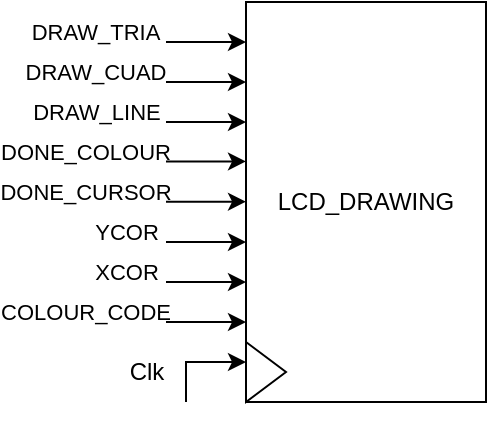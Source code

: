 <mxfile version="23.1.1" type="device">
  <diagram id="8MqxNaUg8Koag52vl2uE" name="Página-1">
    <mxGraphModel dx="683" dy="355" grid="1" gridSize="10" guides="1" tooltips="1" connect="1" arrows="1" fold="1" page="1" pageScale="1" pageWidth="827" pageHeight="1169" math="0" shadow="0">
      <root>
        <mxCell id="0" />
        <mxCell id="1" parent="0" />
        <mxCell id="eqPqf2_03FZ3c3DqMWwT-4" style="edgeStyle=orthogonalEdgeStyle;rounded=0;orthogonalLoop=1;jettySize=auto;html=1;" edge="1" parent="1">
          <mxGeometry relative="1" as="geometry">
            <mxPoint x="190" y="219.83" as="targetPoint" />
            <mxPoint x="150" y="219.83" as="sourcePoint" />
            <Array as="points">
              <mxPoint x="150" y="219.83" />
            </Array>
          </mxGeometry>
        </mxCell>
        <mxCell id="eqPqf2_03FZ3c3DqMWwT-2" value="LCD_DRAWING" style="rounded=0;whiteSpace=wrap;html=1;" vertex="1" parent="1">
          <mxGeometry x="190" y="120" width="120" height="200" as="geometry" />
        </mxCell>
        <mxCell id="eqPqf2_03FZ3c3DqMWwT-3" value="" style="triangle;whiteSpace=wrap;html=1;" vertex="1" parent="1">
          <mxGeometry x="190" y="290" width="20" height="30" as="geometry" />
        </mxCell>
        <mxCell id="eqPqf2_03FZ3c3DqMWwT-5" style="edgeStyle=orthogonalEdgeStyle;rounded=0;orthogonalLoop=1;jettySize=auto;html=1;" edge="1" parent="1">
          <mxGeometry relative="1" as="geometry">
            <mxPoint x="190" y="160.03" as="targetPoint" />
            <mxPoint x="150" y="160.03" as="sourcePoint" />
            <Array as="points">
              <mxPoint x="170" y="160.03" />
              <mxPoint x="170" y="160.03" />
            </Array>
          </mxGeometry>
        </mxCell>
        <mxCell id="eqPqf2_03FZ3c3DqMWwT-6" style="edgeStyle=orthogonalEdgeStyle;rounded=0;orthogonalLoop=1;jettySize=auto;html=1;" edge="1" parent="1">
          <mxGeometry relative="1" as="geometry">
            <mxPoint x="190" y="240" as="targetPoint" />
            <mxPoint x="150" y="240" as="sourcePoint" />
            <Array as="points">
              <mxPoint x="170" y="240" />
              <mxPoint x="170" y="240" />
            </Array>
          </mxGeometry>
        </mxCell>
        <mxCell id="eqPqf2_03FZ3c3DqMWwT-7" style="edgeStyle=orthogonalEdgeStyle;rounded=0;orthogonalLoop=1;jettySize=auto;html=1;" edge="1" parent="1">
          <mxGeometry relative="1" as="geometry">
            <mxPoint x="190" y="180" as="targetPoint" />
            <mxPoint x="150" y="180" as="sourcePoint" />
            <Array as="points">
              <mxPoint x="170" y="180" />
              <mxPoint x="170" y="180" />
            </Array>
          </mxGeometry>
        </mxCell>
        <mxCell id="eqPqf2_03FZ3c3DqMWwT-8" style="edgeStyle=orthogonalEdgeStyle;rounded=0;orthogonalLoop=1;jettySize=auto;html=1;" edge="1" parent="1">
          <mxGeometry relative="1" as="geometry">
            <mxPoint x="190" y="260" as="targetPoint" />
            <mxPoint x="150" y="260" as="sourcePoint" />
            <Array as="points">
              <mxPoint x="170" y="260" />
              <mxPoint x="170" y="260" />
            </Array>
          </mxGeometry>
        </mxCell>
        <mxCell id="eqPqf2_03FZ3c3DqMWwT-9" style="edgeStyle=orthogonalEdgeStyle;rounded=0;orthogonalLoop=1;jettySize=auto;html=1;" edge="1" parent="1">
          <mxGeometry relative="1" as="geometry">
            <mxPoint x="190" y="199.72" as="targetPoint" />
            <mxPoint x="150" y="199.72" as="sourcePoint" />
            <Array as="points">
              <mxPoint x="170" y="199.72" />
              <mxPoint x="170" y="199.72" />
            </Array>
          </mxGeometry>
        </mxCell>
        <mxCell id="eqPqf2_03FZ3c3DqMWwT-10" style="edgeStyle=orthogonalEdgeStyle;rounded=0;orthogonalLoop=1;jettySize=auto;html=1;" edge="1" parent="1">
          <mxGeometry relative="1" as="geometry">
            <mxPoint x="190" y="280" as="targetPoint" />
            <mxPoint x="150" y="280" as="sourcePoint" />
            <Array as="points">
              <mxPoint x="170" y="280" />
              <mxPoint x="170" y="280" />
            </Array>
          </mxGeometry>
        </mxCell>
        <mxCell id="eqPqf2_03FZ3c3DqMWwT-11" value="" style="endArrow=classic;html=1;rounded=0;" edge="1" parent="1">
          <mxGeometry width="50" height="50" relative="1" as="geometry">
            <mxPoint x="160" y="320" as="sourcePoint" />
            <mxPoint x="190" y="300" as="targetPoint" />
            <Array as="points">
              <mxPoint x="160" y="300" />
            </Array>
          </mxGeometry>
        </mxCell>
        <mxCell id="eqPqf2_03FZ3c3DqMWwT-12" value="Clk" style="text;html=1;align=center;verticalAlign=middle;resizable=0;points=[];autosize=1;strokeColor=none;fillColor=none;" vertex="1" parent="1">
          <mxGeometry x="120" y="290" width="40" height="30" as="geometry" />
        </mxCell>
        <mxCell id="eqPqf2_03FZ3c3DqMWwT-13" value="&lt;font style=&quot;font-size: 11px;&quot;&gt;COLOUR_CODE&lt;/font&gt;" style="text;html=1;strokeColor=none;fillColor=none;align=center;verticalAlign=middle;whiteSpace=wrap;rounded=0;" vertex="1" parent="1">
          <mxGeometry x="80" y="260" width="60" height="30" as="geometry" />
        </mxCell>
        <mxCell id="eqPqf2_03FZ3c3DqMWwT-14" value="&lt;font style=&quot;font-size: 11px;&quot;&gt;XCOR&lt;/font&gt;" style="text;html=1;align=center;verticalAlign=middle;resizable=0;points=[];autosize=1;strokeColor=none;fillColor=none;" vertex="1" parent="1">
          <mxGeometry x="100" y="240" width="60" height="30" as="geometry" />
        </mxCell>
        <mxCell id="eqPqf2_03FZ3c3DqMWwT-16" value="&lt;font style=&quot;font-size: 11px;&quot;&gt;YCOR&lt;/font&gt;" style="text;html=1;align=center;verticalAlign=middle;resizable=0;points=[];autosize=1;strokeColor=none;fillColor=none;" vertex="1" parent="1">
          <mxGeometry x="100" y="220" width="60" height="30" as="geometry" />
        </mxCell>
        <mxCell id="eqPqf2_03FZ3c3DqMWwT-17" value="&lt;font style=&quot;font-size: 11px;&quot;&gt;DONE_CURSOR&lt;/font&gt;" style="text;html=1;strokeColor=none;fillColor=none;align=center;verticalAlign=middle;whiteSpace=wrap;rounded=0;" vertex="1" parent="1">
          <mxGeometry x="80" y="200" width="60" height="30" as="geometry" />
        </mxCell>
        <mxCell id="eqPqf2_03FZ3c3DqMWwT-18" value="&lt;font style=&quot;font-size: 11px;&quot;&gt;DONE_COLOUR&lt;/font&gt;" style="text;html=1;strokeColor=none;fillColor=none;align=center;verticalAlign=middle;whiteSpace=wrap;rounded=0;" vertex="1" parent="1">
          <mxGeometry x="80" y="180" width="60" height="30" as="geometry" />
        </mxCell>
        <mxCell id="eqPqf2_03FZ3c3DqMWwT-19" value="&lt;font style=&quot;font-size: 11px;&quot;&gt;DRAW_LINE&lt;/font&gt;" style="text;html=1;align=center;verticalAlign=middle;resizable=0;points=[];autosize=1;strokeColor=none;fillColor=none;" vertex="1" parent="1">
          <mxGeometry x="70" y="160" width="90" height="30" as="geometry" />
        </mxCell>
        <mxCell id="eqPqf2_03FZ3c3DqMWwT-20" value="&lt;font style=&quot;font-size: 11px;&quot;&gt;DRAW_CUAD&lt;/font&gt;" style="text;html=1;strokeColor=none;fillColor=none;align=center;verticalAlign=middle;whiteSpace=wrap;rounded=0;" vertex="1" parent="1">
          <mxGeometry x="85" y="140" width="60" height="30" as="geometry" />
        </mxCell>
        <mxCell id="eqPqf2_03FZ3c3DqMWwT-21" style="edgeStyle=orthogonalEdgeStyle;rounded=0;orthogonalLoop=1;jettySize=auto;html=1;" edge="1" parent="1">
          <mxGeometry relative="1" as="geometry">
            <mxPoint x="190" y="140.03" as="targetPoint" />
            <mxPoint x="150" y="140.03" as="sourcePoint" />
            <Array as="points">
              <mxPoint x="170" y="140.03" />
              <mxPoint x="170" y="140.03" />
            </Array>
          </mxGeometry>
        </mxCell>
        <mxCell id="eqPqf2_03FZ3c3DqMWwT-22" value="&lt;font style=&quot;font-size: 11px;&quot;&gt;DRAW_TRIA&lt;/font&gt;" style="text;html=1;strokeColor=none;fillColor=none;align=center;verticalAlign=middle;whiteSpace=wrap;rounded=0;" vertex="1" parent="1">
          <mxGeometry x="85" y="120" width="60" height="30" as="geometry" />
        </mxCell>
      </root>
    </mxGraphModel>
  </diagram>
</mxfile>
